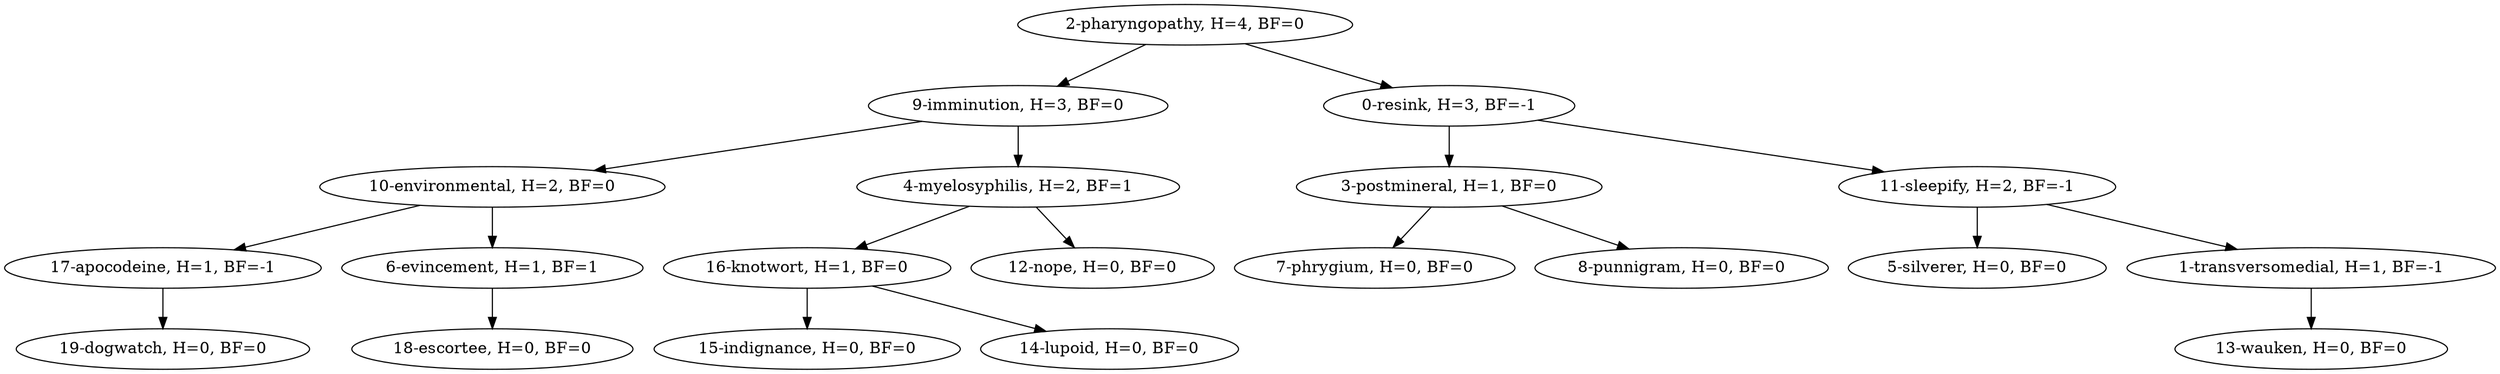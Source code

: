 digraph g { 
 node17 [label="17-apocodeine, H=1, BF=-1"];
 node19 [label="19-dogwatch, H=0, BF=0"];
 node10 [label="10-environmental, H=2, BF=0"];
 node18 [label="18-escortee, H=0, BF=0"];
 node6 [label="6-evincement, H=1, BF=1"];
 node9 [label="9-imminution, H=3, BF=0"];
 node15 [label="15-indignance, H=0, BF=0"];
 node16 [label="16-knotwort, H=1, BF=0"];
 node14 [label="14-lupoid, H=0, BF=0"];
 node4 [label="4-myelosyphilis, H=2, BF=1"];
 node12 [label="12-nope, H=0, BF=0"];
 node2 [label="2-pharyngopathy, H=4, BF=0"];
 node7 [label="7-phrygium, H=0, BF=0"];
 node3 [label="3-postmineral, H=1, BF=0"];
 node8 [label="8-punnigram, H=0, BF=0"];
 node0 [label="0-resink, H=3, BF=-1"];
 node5 [label="5-silverer, H=0, BF=0"];
 node11 [label="11-sleepify, H=2, BF=-1"];
 node1 [label="1-transversomedial, H=1, BF=-1"];
 node13 [label="13-wauken, H=0, BF=0"];
  node2 -> node9;
  node9 -> node10;
  node10 -> node17;
  node17 -> node19;
  node10 -> node6;
  node6 -> node18;
  node9 -> node4;
  node4 -> node16;
  node16 -> node15;
  node16 -> node14;
  node4 -> node12;
  node2 -> node0;
  node0 -> node3;
  node3 -> node7;
  node3 -> node8;
  node0 -> node11;
  node11 -> node5;
  node11 -> node1;
  node1 -> node13;
} 
